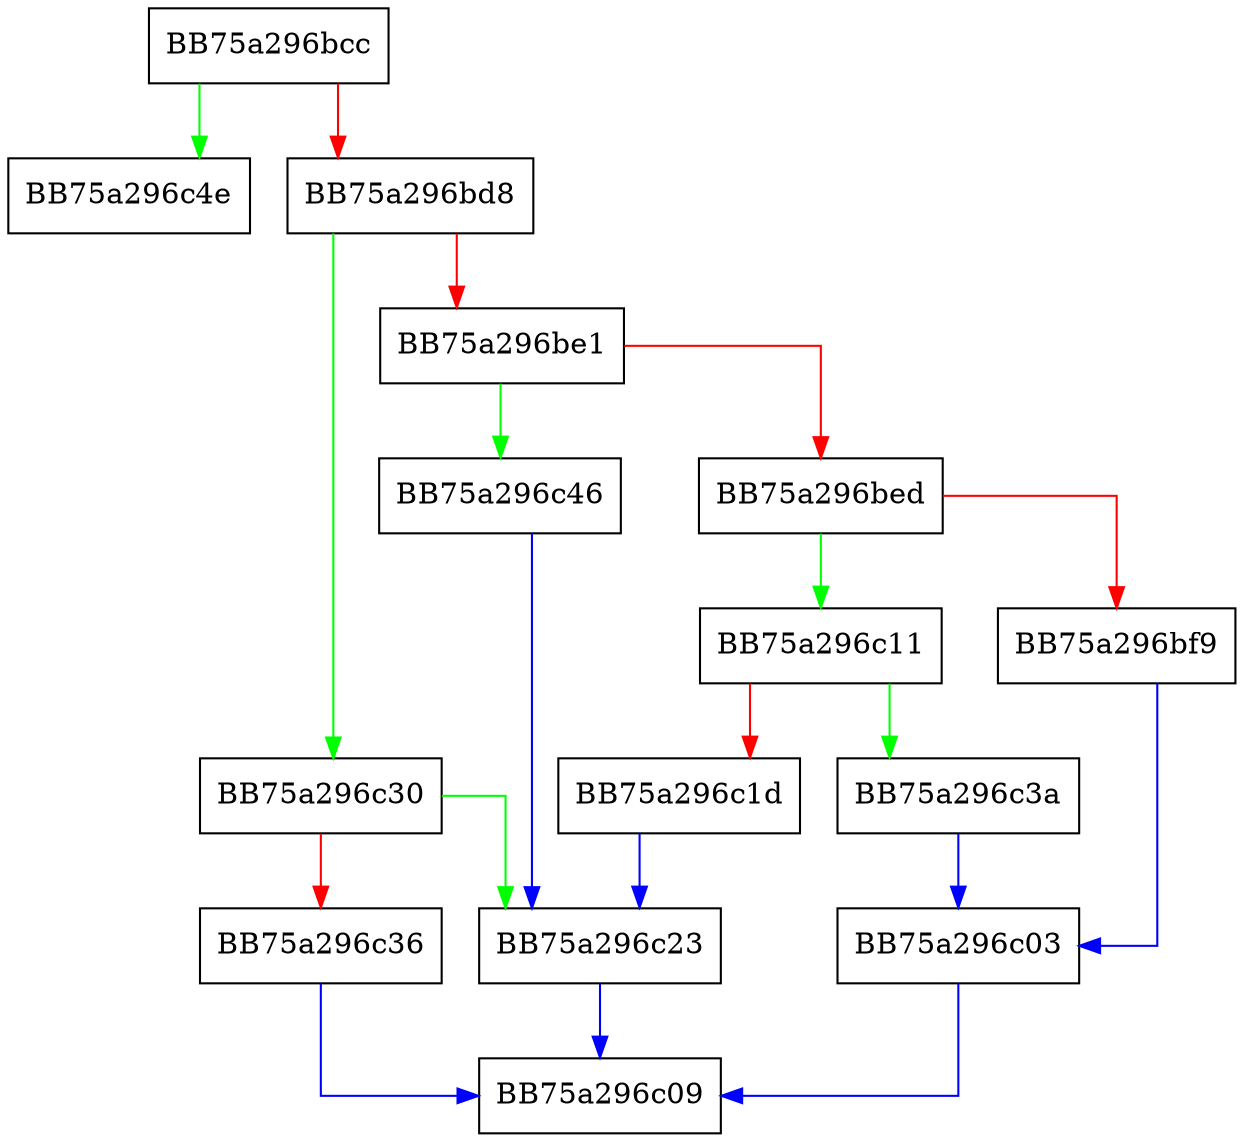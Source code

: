 digraph sqlite3DbMallocRaw {
  node [shape="box"];
  graph [splines=ortho];
  BB75a296bcc -> BB75a296c4e [color="green"];
  BB75a296bcc -> BB75a296bd8 [color="red"];
  BB75a296bd8 -> BB75a296c30 [color="green"];
  BB75a296bd8 -> BB75a296be1 [color="red"];
  BB75a296be1 -> BB75a296c46 [color="green"];
  BB75a296be1 -> BB75a296bed [color="red"];
  BB75a296bed -> BB75a296c11 [color="green"];
  BB75a296bed -> BB75a296bf9 [color="red"];
  BB75a296bf9 -> BB75a296c03 [color="blue"];
  BB75a296c03 -> BB75a296c09 [color="blue"];
  BB75a296c11 -> BB75a296c3a [color="green"];
  BB75a296c11 -> BB75a296c1d [color="red"];
  BB75a296c1d -> BB75a296c23 [color="blue"];
  BB75a296c23 -> BB75a296c09 [color="blue"];
  BB75a296c30 -> BB75a296c23 [color="green"];
  BB75a296c30 -> BB75a296c36 [color="red"];
  BB75a296c36 -> BB75a296c09 [color="blue"];
  BB75a296c3a -> BB75a296c03 [color="blue"];
  BB75a296c46 -> BB75a296c23 [color="blue"];
}